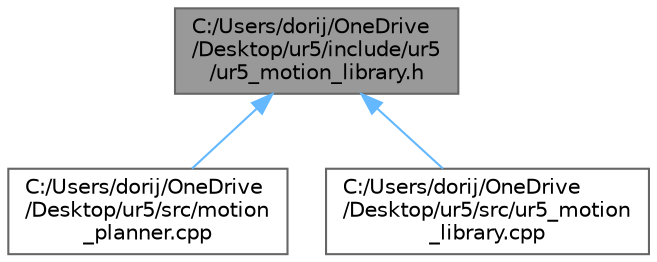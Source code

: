 digraph "C:/Users/dorij/OneDrive/Desktop/ur5/include/ur5/ur5_motion_library.h"
{
 // LATEX_PDF_SIZE
  bgcolor="transparent";
  edge [fontname=Helvetica,fontsize=10,labelfontname=Helvetica,labelfontsize=10];
  node [fontname=Helvetica,fontsize=10,shape=box,height=0.2,width=0.4];
  Node1 [id="Node000001",label="C:/Users/dorij/OneDrive\l/Desktop/ur5/include/ur5\l/ur5_motion_library.h",height=0.2,width=0.4,color="gray40", fillcolor="grey60", style="filled", fontcolor="black",tooltip=" "];
  Node1 -> Node2 [id="edge1_Node000001_Node000002",dir="back",color="steelblue1",style="solid",tooltip=" "];
  Node2 [id="Node000002",label="C:/Users/dorij/OneDrive\l/Desktop/ur5/src/motion\l_planner.cpp",height=0.2,width=0.4,color="grey40", fillcolor="white", style="filled",URL="$motion__planner_8cpp.html",tooltip=" "];
  Node1 -> Node3 [id="edge2_Node000001_Node000003",dir="back",color="steelblue1",style="solid",tooltip=" "];
  Node3 [id="Node000003",label="C:/Users/dorij/OneDrive\l/Desktop/ur5/src/ur5_motion\l_library.cpp",height=0.2,width=0.4,color="grey40", fillcolor="white", style="filled",URL="$ur5__motion__library_8cpp.html",tooltip=" "];
}
